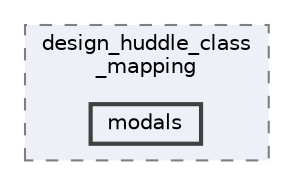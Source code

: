 digraph "resources/views/backend/site_super_admin/global/content_topic/design_huddle_class_mapping/modals"
{
 // LATEX_PDF_SIZE
  bgcolor="transparent";
  edge [fontname=Helvetica,fontsize=10,labelfontname=Helvetica,labelfontsize=10];
  node [fontname=Helvetica,fontsize=10,shape=box,height=0.2,width=0.4];
  compound=true
  subgraph clusterdir_62715d3d348876fedc08b1fc7b47015a {
    graph [ bgcolor="#edf0f7", pencolor="grey50", label="design_huddle_class\l_mapping", fontname=Helvetica,fontsize=10 style="filled,dashed", URL="dir_62715d3d348876fedc08b1fc7b47015a.html",tooltip=""]
  dir_3da51307d6e625e0dd7f397db9fb4d83 [label="modals", fillcolor="#edf0f7", color="grey25", style="filled,bold", URL="dir_3da51307d6e625e0dd7f397db9fb4d83.html",tooltip=""];
  }
}
